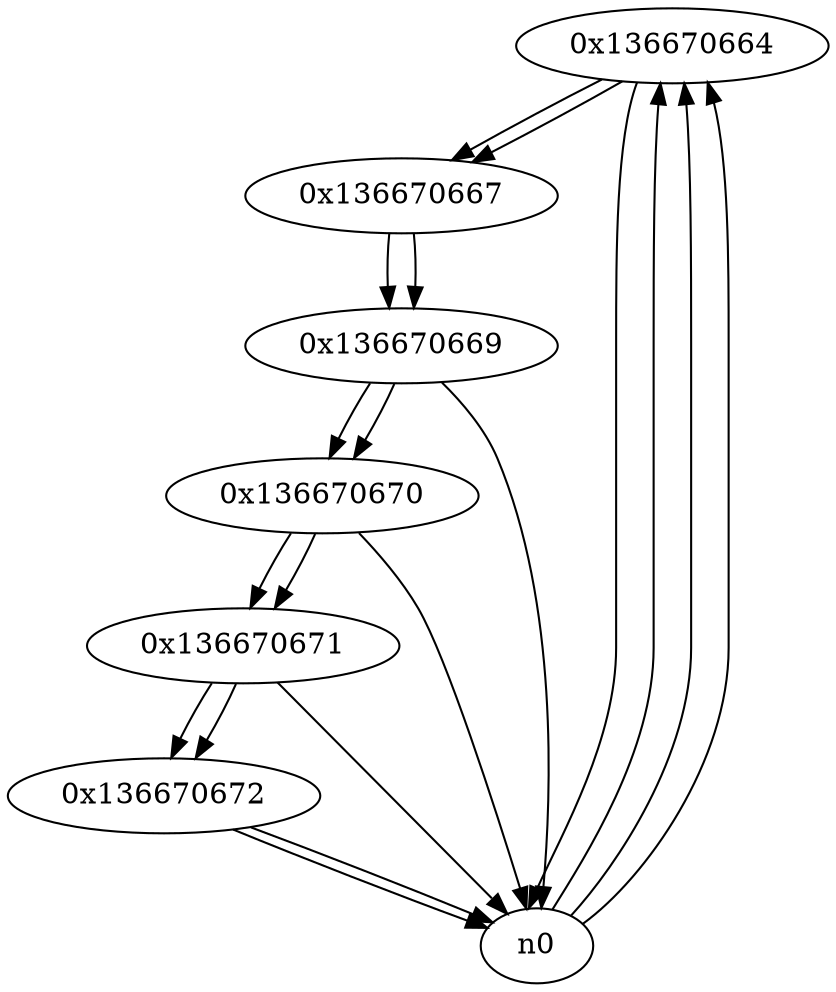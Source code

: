 digraph G{
/* nodes */
  n1 [label="0x136670664"]
  n2 [label="0x136670667"]
  n3 [label="0x136670669"]
  n4 [label="0x136670670"]
  n5 [label="0x136670671"]
  n6 [label="0x136670672"]
/* edges */
n1 -> n2;
n1 -> n0;
n0 -> n1;
n0 -> n1;
n0 -> n1;
n2 -> n3;
n1 -> n2;
n3 -> n4;
n3 -> n0;
n2 -> n3;
n4 -> n5;
n4 -> n0;
n3 -> n4;
n5 -> n6;
n5 -> n0;
n4 -> n5;
n6 -> n0;
n6 -> n0;
n5 -> n6;
}
